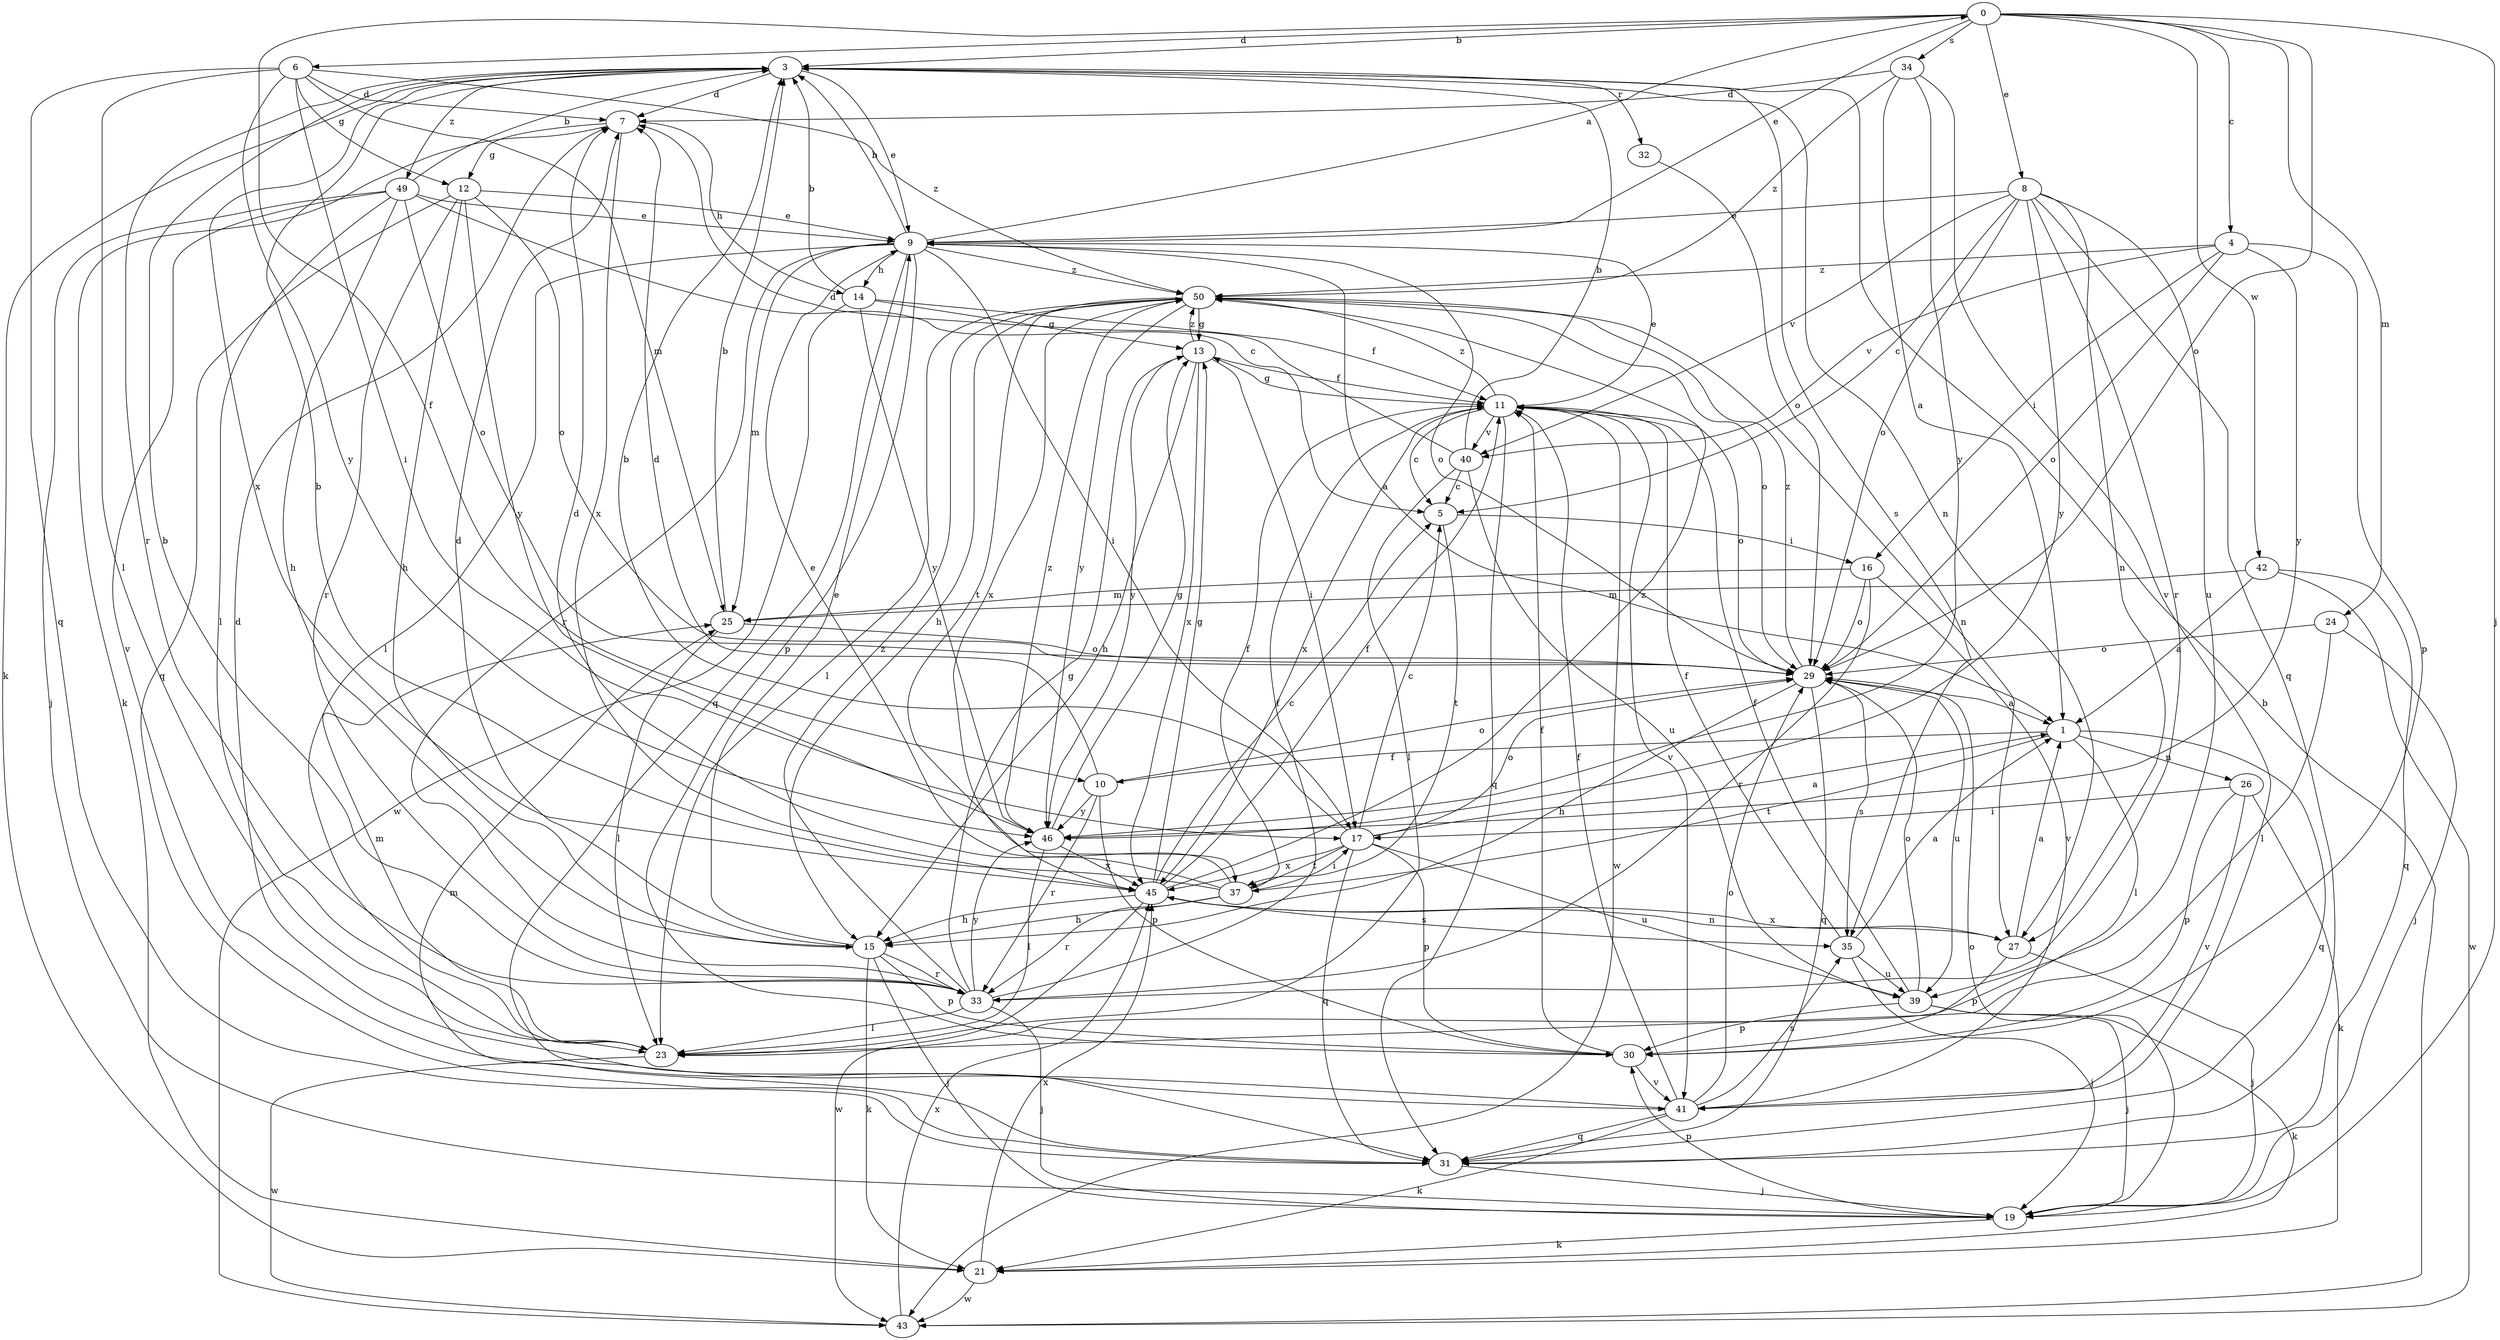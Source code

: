 strict digraph  {
0;
1;
3;
4;
5;
6;
7;
8;
9;
10;
11;
12;
13;
14;
15;
16;
17;
19;
21;
23;
24;
25;
26;
27;
29;
30;
31;
32;
33;
34;
35;
37;
39;
40;
41;
42;
43;
45;
46;
49;
50;
0 -> 3  [label=b];
0 -> 4  [label=c];
0 -> 6  [label=d];
0 -> 8  [label=e];
0 -> 9  [label=e];
0 -> 10  [label=f];
0 -> 19  [label=j];
0 -> 24  [label=m];
0 -> 29  [label=o];
0 -> 34  [label=s];
0 -> 42  [label=w];
1 -> 10  [label=f];
1 -> 23  [label=l];
1 -> 26  [label=n];
1 -> 31  [label=q];
1 -> 37  [label=t];
3 -> 7  [label=d];
3 -> 9  [label=e];
3 -> 21  [label=k];
3 -> 27  [label=n];
3 -> 32  [label=r];
3 -> 33  [label=r];
3 -> 35  [label=s];
3 -> 45  [label=x];
3 -> 49  [label=z];
4 -> 16  [label=i];
4 -> 29  [label=o];
4 -> 30  [label=p];
4 -> 40  [label=v];
4 -> 46  [label=y];
4 -> 50  [label=z];
5 -> 16  [label=i];
5 -> 37  [label=t];
6 -> 7  [label=d];
6 -> 12  [label=g];
6 -> 17  [label=i];
6 -> 23  [label=l];
6 -> 25  [label=m];
6 -> 31  [label=q];
6 -> 46  [label=y];
6 -> 50  [label=z];
7 -> 12  [label=g];
7 -> 14  [label=h];
7 -> 21  [label=k];
7 -> 45  [label=x];
8 -> 5  [label=c];
8 -> 9  [label=e];
8 -> 27  [label=n];
8 -> 29  [label=o];
8 -> 31  [label=q];
8 -> 33  [label=r];
8 -> 39  [label=u];
8 -> 40  [label=v];
8 -> 46  [label=y];
9 -> 0  [label=a];
9 -> 1  [label=a];
9 -> 3  [label=b];
9 -> 14  [label=h];
9 -> 17  [label=i];
9 -> 23  [label=l];
9 -> 25  [label=m];
9 -> 29  [label=o];
9 -> 30  [label=p];
9 -> 31  [label=q];
9 -> 33  [label=r];
9 -> 50  [label=z];
10 -> 7  [label=d];
10 -> 29  [label=o];
10 -> 30  [label=p];
10 -> 33  [label=r];
10 -> 46  [label=y];
11 -> 5  [label=c];
11 -> 9  [label=e];
11 -> 13  [label=g];
11 -> 29  [label=o];
11 -> 31  [label=q];
11 -> 40  [label=v];
11 -> 41  [label=v];
11 -> 43  [label=w];
11 -> 45  [label=x];
11 -> 50  [label=z];
12 -> 9  [label=e];
12 -> 15  [label=h];
12 -> 29  [label=o];
12 -> 31  [label=q];
12 -> 33  [label=r];
12 -> 46  [label=y];
13 -> 11  [label=f];
13 -> 15  [label=h];
13 -> 17  [label=i];
13 -> 45  [label=x];
13 -> 46  [label=y];
13 -> 50  [label=z];
14 -> 3  [label=b];
14 -> 11  [label=f];
14 -> 13  [label=g];
14 -> 43  [label=w];
14 -> 46  [label=y];
15 -> 7  [label=d];
15 -> 9  [label=e];
15 -> 19  [label=j];
15 -> 21  [label=k];
15 -> 30  [label=p];
15 -> 33  [label=r];
16 -> 25  [label=m];
16 -> 29  [label=o];
16 -> 33  [label=r];
16 -> 41  [label=v];
17 -> 1  [label=a];
17 -> 3  [label=b];
17 -> 5  [label=c];
17 -> 29  [label=o];
17 -> 30  [label=p];
17 -> 31  [label=q];
17 -> 37  [label=t];
17 -> 39  [label=u];
17 -> 45  [label=x];
19 -> 21  [label=k];
19 -> 29  [label=o];
19 -> 30  [label=p];
21 -> 43  [label=w];
21 -> 45  [label=x];
23 -> 25  [label=m];
23 -> 43  [label=w];
24 -> 19  [label=j];
24 -> 23  [label=l];
24 -> 29  [label=o];
25 -> 3  [label=b];
25 -> 23  [label=l];
25 -> 29  [label=o];
26 -> 17  [label=i];
26 -> 21  [label=k];
26 -> 30  [label=p];
26 -> 41  [label=v];
27 -> 1  [label=a];
27 -> 19  [label=j];
27 -> 30  [label=p];
27 -> 45  [label=x];
29 -> 1  [label=a];
29 -> 15  [label=h];
29 -> 31  [label=q];
29 -> 35  [label=s];
29 -> 39  [label=u];
29 -> 50  [label=z];
30 -> 11  [label=f];
30 -> 41  [label=v];
31 -> 19  [label=j];
31 -> 25  [label=m];
32 -> 29  [label=o];
33 -> 3  [label=b];
33 -> 11  [label=f];
33 -> 13  [label=g];
33 -> 19  [label=j];
33 -> 23  [label=l];
33 -> 46  [label=y];
33 -> 50  [label=z];
34 -> 1  [label=a];
34 -> 7  [label=d];
34 -> 41  [label=v];
34 -> 46  [label=y];
34 -> 50  [label=z];
35 -> 1  [label=a];
35 -> 11  [label=f];
35 -> 19  [label=j];
35 -> 39  [label=u];
37 -> 3  [label=b];
37 -> 7  [label=d];
37 -> 9  [label=e];
37 -> 11  [label=f];
37 -> 15  [label=h];
37 -> 17  [label=i];
37 -> 33  [label=r];
39 -> 11  [label=f];
39 -> 19  [label=j];
39 -> 21  [label=k];
39 -> 29  [label=o];
39 -> 30  [label=p];
40 -> 3  [label=b];
40 -> 5  [label=c];
40 -> 7  [label=d];
40 -> 23  [label=l];
40 -> 39  [label=u];
41 -> 7  [label=d];
41 -> 11  [label=f];
41 -> 21  [label=k];
41 -> 29  [label=o];
41 -> 31  [label=q];
41 -> 35  [label=s];
42 -> 1  [label=a];
42 -> 25  [label=m];
42 -> 31  [label=q];
42 -> 43  [label=w];
43 -> 3  [label=b];
43 -> 45  [label=x];
45 -> 5  [label=c];
45 -> 11  [label=f];
45 -> 13  [label=g];
45 -> 15  [label=h];
45 -> 27  [label=n];
45 -> 35  [label=s];
45 -> 43  [label=w];
45 -> 50  [label=z];
46 -> 13  [label=g];
46 -> 23  [label=l];
46 -> 45  [label=x];
46 -> 50  [label=z];
49 -> 3  [label=b];
49 -> 5  [label=c];
49 -> 9  [label=e];
49 -> 15  [label=h];
49 -> 19  [label=j];
49 -> 23  [label=l];
49 -> 29  [label=o];
49 -> 41  [label=v];
50 -> 13  [label=g];
50 -> 15  [label=h];
50 -> 23  [label=l];
50 -> 27  [label=n];
50 -> 29  [label=o];
50 -> 37  [label=t];
50 -> 45  [label=x];
50 -> 46  [label=y];
}
